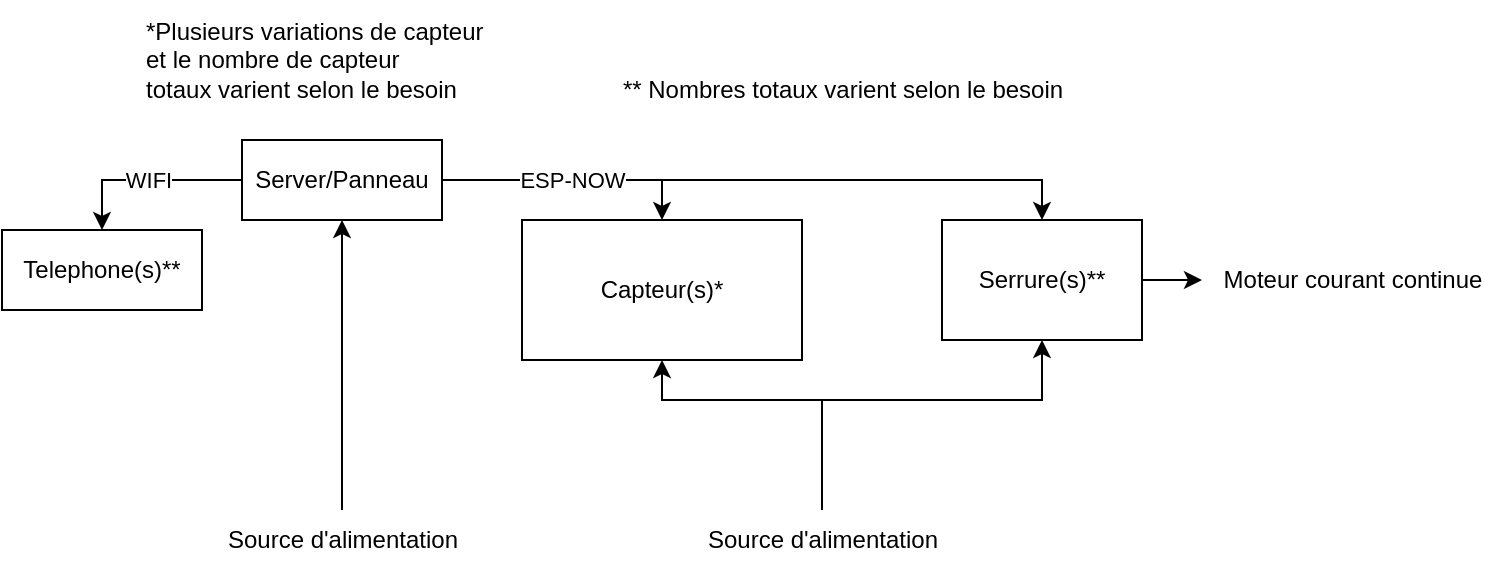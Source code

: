<mxfile version="21.3.4" type="device">
  <diagram name="Page-1" id="qHw1JFBlz0CdFhUstOGD">
    <mxGraphModel dx="819" dy="437" grid="1" gridSize="10" guides="1" tooltips="1" connect="1" arrows="1" fold="1" page="1" pageScale="1" pageWidth="827" pageHeight="1169" math="0" shadow="0">
      <root>
        <mxCell id="0" />
        <mxCell id="1" parent="0" />
        <mxCell id="Pnn7FIeExJAPUwYJSJhQ-2" style="edgeStyle=orthogonalEdgeStyle;rounded=0;orthogonalLoop=1;jettySize=auto;html=1;entryX=0.5;entryY=0;entryDx=0;entryDy=0;" parent="1" source="Pnn7FIeExJAPUwYJSJhQ-1" target="Pnn7FIeExJAPUwYJSJhQ-3" edge="1">
          <mxGeometry relative="1" as="geometry">
            <mxPoint x="670" y="320" as="targetPoint" />
            <Array as="points">
              <mxPoint x="560" y="300" />
            </Array>
          </mxGeometry>
        </mxCell>
        <mxCell id="Pnn7FIeExJAPUwYJSJhQ-13" value="WIFI" style="edgeStyle=orthogonalEdgeStyle;rounded=0;orthogonalLoop=1;jettySize=auto;html=1;" parent="1" source="Pnn7FIeExJAPUwYJSJhQ-1" target="Pnn7FIeExJAPUwYJSJhQ-12" edge="1">
          <mxGeometry relative="1" as="geometry" />
        </mxCell>
        <mxCell id="Pnn7FIeExJAPUwYJSJhQ-15" value="ESP-NOW" style="edgeStyle=orthogonalEdgeStyle;rounded=0;orthogonalLoop=1;jettySize=auto;html=1;entryX=0.5;entryY=0;entryDx=0;entryDy=0;" parent="1" source="Pnn7FIeExJAPUwYJSJhQ-1" target="Pnn7FIeExJAPUwYJSJhQ-14" edge="1">
          <mxGeometry relative="1" as="geometry" />
        </mxCell>
        <mxCell id="Pnn7FIeExJAPUwYJSJhQ-1" value="Server/Panneau" style="rounded=0;whiteSpace=wrap;html=1;" parent="1" vertex="1">
          <mxGeometry x="160" y="280" width="100" height="40" as="geometry" />
        </mxCell>
        <mxCell id="Pnn7FIeExJAPUwYJSJhQ-35" value="" style="edgeStyle=orthogonalEdgeStyle;rounded=0;orthogonalLoop=1;jettySize=auto;html=1;" parent="1" source="Pnn7FIeExJAPUwYJSJhQ-3" target="Pnn7FIeExJAPUwYJSJhQ-34" edge="1">
          <mxGeometry relative="1" as="geometry" />
        </mxCell>
        <mxCell id="Pnn7FIeExJAPUwYJSJhQ-3" value="Serrure(s)**" style="rounded=0;whiteSpace=wrap;html=1;" parent="1" vertex="1">
          <mxGeometry x="510" y="320" width="100" height="60" as="geometry" />
        </mxCell>
        <mxCell id="Pnn7FIeExJAPUwYJSJhQ-12" value="Telephone(s)**" style="rounded=0;whiteSpace=wrap;html=1;" parent="1" vertex="1">
          <mxGeometry x="40" y="325" width="100" height="40" as="geometry" />
        </mxCell>
        <mxCell id="Pnn7FIeExJAPUwYJSJhQ-14" value="Capteur(s)*" style="rounded=0;whiteSpace=wrap;html=1;" parent="1" vertex="1">
          <mxGeometry x="300" y="320" width="140" height="70" as="geometry" />
        </mxCell>
        <mxCell id="L2Y73AesUkdKJAkDmZRX-3" style="edgeStyle=orthogonalEdgeStyle;rounded=0;orthogonalLoop=1;jettySize=auto;html=1;entryX=0.5;entryY=1;entryDx=0;entryDy=0;" edge="1" parent="1" source="Pnn7FIeExJAPUwYJSJhQ-28" target="Pnn7FIeExJAPUwYJSJhQ-3">
          <mxGeometry relative="1" as="geometry">
            <Array as="points">
              <mxPoint x="450" y="410" />
              <mxPoint x="560" y="410" />
            </Array>
          </mxGeometry>
        </mxCell>
        <mxCell id="L2Y73AesUkdKJAkDmZRX-4" style="edgeStyle=orthogonalEdgeStyle;rounded=0;orthogonalLoop=1;jettySize=auto;html=1;entryX=0.5;entryY=1;entryDx=0;entryDy=0;" edge="1" parent="1" source="Pnn7FIeExJAPUwYJSJhQ-28" target="Pnn7FIeExJAPUwYJSJhQ-14">
          <mxGeometry relative="1" as="geometry">
            <Array as="points">
              <mxPoint x="450" y="410" />
              <mxPoint x="370" y="410" />
            </Array>
          </mxGeometry>
        </mxCell>
        <mxCell id="Pnn7FIeExJAPUwYJSJhQ-28" value="Source d&#39;alimentation" style="text;html=1;align=center;verticalAlign=middle;resizable=0;points=[];autosize=1;strokeColor=none;fillColor=none;" parent="1" vertex="1">
          <mxGeometry x="380" y="465" width="140" height="30" as="geometry" />
        </mxCell>
        <mxCell id="Pnn7FIeExJAPUwYJSJhQ-34" value="Moteur courant continue" style="text;html=1;align=center;verticalAlign=middle;resizable=0;points=[];autosize=1;strokeColor=none;fillColor=none;" parent="1" vertex="1">
          <mxGeometry x="640" y="335" width="150" height="30" as="geometry" />
        </mxCell>
        <mxCell id="L2Y73AesUkdKJAkDmZRX-7" value="*Plusieurs variations de capteur&lt;br&gt;et le nombre de capteur &lt;br&gt;totaux varient selon le besoin" style="text;html=1;align=left;verticalAlign=middle;resizable=0;points=[];autosize=1;strokeColor=none;fillColor=none;" vertex="1" parent="1">
          <mxGeometry x="110" y="210" width="190" height="60" as="geometry" />
        </mxCell>
        <mxCell id="L2Y73AesUkdKJAkDmZRX-8" value="** Nombres totaux varient selon le besoin" style="text;html=1;align=center;verticalAlign=middle;resizable=0;points=[];autosize=1;strokeColor=none;fillColor=none;" vertex="1" parent="1">
          <mxGeometry x="340" y="240" width="240" height="30" as="geometry" />
        </mxCell>
        <mxCell id="L2Y73AesUkdKJAkDmZRX-10" style="edgeStyle=orthogonalEdgeStyle;rounded=0;orthogonalLoop=1;jettySize=auto;html=1;entryX=0.5;entryY=1;entryDx=0;entryDy=0;" edge="1" parent="1" source="L2Y73AesUkdKJAkDmZRX-9" target="Pnn7FIeExJAPUwYJSJhQ-1">
          <mxGeometry relative="1" as="geometry" />
        </mxCell>
        <mxCell id="L2Y73AesUkdKJAkDmZRX-9" value="Source d&#39;alimentation" style="text;html=1;align=center;verticalAlign=middle;resizable=0;points=[];autosize=1;strokeColor=none;fillColor=none;" vertex="1" parent="1">
          <mxGeometry x="140" y="465" width="140" height="30" as="geometry" />
        </mxCell>
      </root>
    </mxGraphModel>
  </diagram>
</mxfile>

